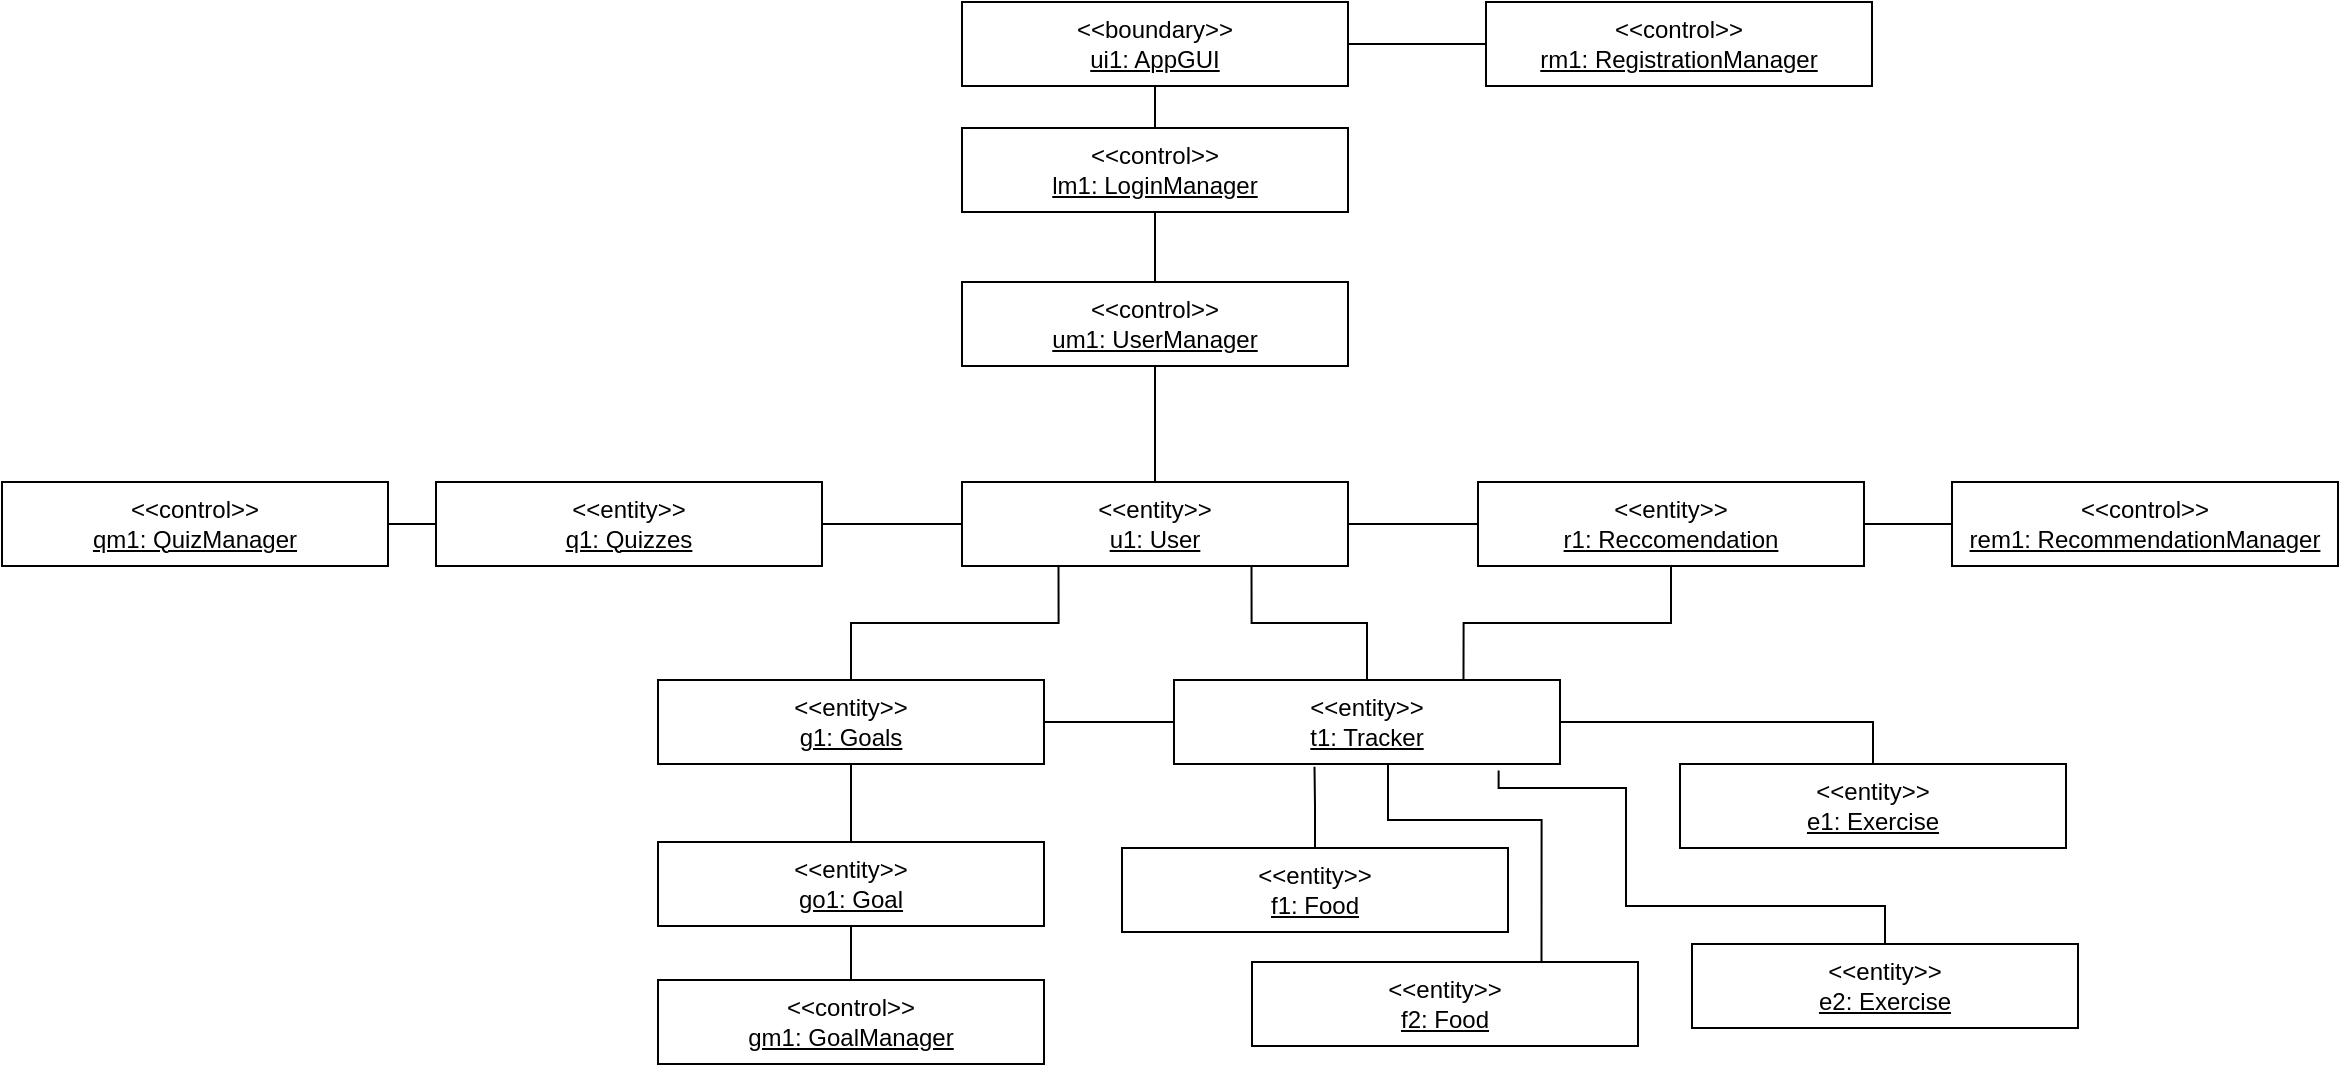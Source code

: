 <mxfile version="20.7.2" type="github">
  <diagram id="EiKqst9jLAIHCGcdTzY0" name="Page-1">
    <mxGraphModel dx="2904" dy="1087" grid="0" gridSize="10" guides="1" tooltips="1" connect="1" arrows="1" fold="1" page="0" pageScale="1" pageWidth="827" pageHeight="1169" math="0" shadow="0">
      <root>
        <mxCell id="0" />
        <mxCell id="1" parent="0" />
        <mxCell id="NmGkp7Qkor2hBswFrCYM-1" value="&amp;lt;&amp;lt;boundary&amp;gt;&amp;gt;&lt;br&gt;&lt;u&gt;ui1: AppGUI&lt;/u&gt;" style="rounded=0;whiteSpace=wrap;html=1;" parent="1" vertex="1">
          <mxGeometry x="-1008" y="-28" width="193" height="42" as="geometry" />
        </mxCell>
        <mxCell id="NmGkp7Qkor2hBswFrCYM-23" value="" style="edgeStyle=orthogonalEdgeStyle;rounded=0;orthogonalLoop=1;jettySize=auto;html=1;endArrow=none;endFill=0;" parent="1" source="NmGkp7Qkor2hBswFrCYM-2" target="NmGkp7Qkor2hBswFrCYM-22" edge="1">
          <mxGeometry relative="1" as="geometry" />
        </mxCell>
        <mxCell id="NmGkp7Qkor2hBswFrCYM-35" style="edgeStyle=orthogonalEdgeStyle;rounded=0;orthogonalLoop=1;jettySize=auto;html=1;endArrow=none;endFill=0;" parent="1" source="NmGkp7Qkor2hBswFrCYM-2" target="NmGkp7Qkor2hBswFrCYM-1" edge="1">
          <mxGeometry relative="1" as="geometry" />
        </mxCell>
        <mxCell id="NmGkp7Qkor2hBswFrCYM-2" value="&amp;lt;&amp;lt;control&amp;gt;&amp;gt;&lt;br&gt;&lt;u&gt;um1: UserManager&lt;/u&gt;" style="rounded=0;whiteSpace=wrap;html=1;" parent="1" vertex="1">
          <mxGeometry x="-1008" y="112" width="193" height="42" as="geometry" />
        </mxCell>
        <mxCell id="NmGkp7Qkor2hBswFrCYM-36" style="edgeStyle=orthogonalEdgeStyle;rounded=0;orthogonalLoop=1;jettySize=auto;html=1;endArrow=none;endFill=0;" parent="1" source="NmGkp7Qkor2hBswFrCYM-16" target="NmGkp7Qkor2hBswFrCYM-1" edge="1">
          <mxGeometry relative="1" as="geometry" />
        </mxCell>
        <mxCell id="NmGkp7Qkor2hBswFrCYM-16" value="&amp;lt;&amp;lt;control&amp;gt;&amp;gt;&lt;br&gt;&lt;u&gt;rm1: RegistrationManager&lt;/u&gt;" style="rounded=0;whiteSpace=wrap;html=1;" parent="1" vertex="1">
          <mxGeometry x="-746" y="-28" width="193" height="42" as="geometry" />
        </mxCell>
        <mxCell id="NmGkp7Qkor2hBswFrCYM-22" value="&amp;lt;&amp;lt;entity&amp;gt;&amp;gt;&lt;br&gt;&lt;u&gt;u1: User&lt;/u&gt;" style="rounded=0;whiteSpace=wrap;html=1;" parent="1" vertex="1">
          <mxGeometry x="-1008" y="212" width="193" height="42" as="geometry" />
        </mxCell>
        <mxCell id="NmGkp7Qkor2hBswFrCYM-41" value="" style="edgeStyle=orthogonalEdgeStyle;rounded=0;orthogonalLoop=1;jettySize=auto;html=1;endArrow=none;endFill=0;exitX=0;exitY=0.5;exitDx=0;exitDy=0;" parent="1" source="NmGkp7Qkor2hBswFrCYM-24" target="NmGkp7Qkor2hBswFrCYM-27" edge="1">
          <mxGeometry relative="1" as="geometry" />
        </mxCell>
        <mxCell id="NmGkp7Qkor2hBswFrCYM-63" style="edgeStyle=orthogonalEdgeStyle;rounded=0;orthogonalLoop=1;jettySize=auto;html=1;entryX=0;entryY=0.5;entryDx=0;entryDy=0;endArrow=none;endFill=0;" parent="1" source="NmGkp7Qkor2hBswFrCYM-24" target="NmGkp7Qkor2hBswFrCYM-22" edge="1">
          <mxGeometry relative="1" as="geometry" />
        </mxCell>
        <mxCell id="NmGkp7Qkor2hBswFrCYM-24" value="&amp;lt;&amp;lt;entity&amp;gt;&amp;gt;&lt;br&gt;&lt;u&gt;q1: Quizzes&lt;/u&gt;" style="rounded=0;whiteSpace=wrap;html=1;" parent="1" vertex="1">
          <mxGeometry x="-1271" y="212" width="193" height="42" as="geometry" />
        </mxCell>
        <mxCell id="NmGkp7Qkor2hBswFrCYM-27" value="&amp;lt;&amp;lt;control&amp;gt;&amp;gt;&lt;br&gt;&lt;u&gt;qm1: QuizManager&lt;/u&gt;" style="rounded=0;whiteSpace=wrap;html=1;" parent="1" vertex="1">
          <mxGeometry x="-1488" y="212" width="193" height="42" as="geometry" />
        </mxCell>
        <mxCell id="NmGkp7Qkor2hBswFrCYM-64" style="edgeStyle=orthogonalEdgeStyle;rounded=0;orthogonalLoop=1;jettySize=auto;html=1;entryX=0.75;entryY=1;entryDx=0;entryDy=0;endArrow=none;endFill=0;" parent="1" source="NmGkp7Qkor2hBswFrCYM-29" target="NmGkp7Qkor2hBswFrCYM-22" edge="1">
          <mxGeometry relative="1" as="geometry" />
        </mxCell>
        <mxCell id="NmGkp7Qkor2hBswFrCYM-66" style="edgeStyle=orthogonalEdgeStyle;rounded=0;orthogonalLoop=1;jettySize=auto;html=1;entryX=0.5;entryY=0;entryDx=0;entryDy=0;endArrow=none;endFill=0;" parent="1" source="NmGkp7Qkor2hBswFrCYM-29" target="NmGkp7Qkor2hBswFrCYM-59" edge="1">
          <mxGeometry relative="1" as="geometry" />
        </mxCell>
        <mxCell id="NmGkp7Qkor2hBswFrCYM-29" value="&amp;lt;&amp;lt;entity&amp;gt;&amp;gt;&lt;br&gt;&lt;u&gt;t1: Tracker&lt;/u&gt;" style="rounded=0;whiteSpace=wrap;html=1;" parent="1" vertex="1">
          <mxGeometry x="-902" y="311" width="193" height="42" as="geometry" />
        </mxCell>
        <mxCell id="NmGkp7Qkor2hBswFrCYM-42" value="" style="edgeStyle=orthogonalEdgeStyle;rounded=0;orthogonalLoop=1;jettySize=auto;html=1;endArrow=none;endFill=0;" parent="1" source="NmGkp7Qkor2hBswFrCYM-30" target="NmGkp7Qkor2hBswFrCYM-31" edge="1">
          <mxGeometry relative="1" as="geometry" />
        </mxCell>
        <mxCell id="NmGkp7Qkor2hBswFrCYM-56" value="" style="edgeStyle=orthogonalEdgeStyle;rounded=0;orthogonalLoop=1;jettySize=auto;html=1;endArrow=none;endFill=0;" parent="1" source="NmGkp7Qkor2hBswFrCYM-30" target="NmGkp7Qkor2hBswFrCYM-29" edge="1">
          <mxGeometry relative="1" as="geometry" />
        </mxCell>
        <mxCell id="NmGkp7Qkor2hBswFrCYM-65" style="edgeStyle=orthogonalEdgeStyle;rounded=0;orthogonalLoop=1;jettySize=auto;html=1;entryX=0.25;entryY=1;entryDx=0;entryDy=0;endArrow=none;endFill=0;" parent="1" source="NmGkp7Qkor2hBswFrCYM-30" target="NmGkp7Qkor2hBswFrCYM-22" edge="1">
          <mxGeometry relative="1" as="geometry" />
        </mxCell>
        <mxCell id="NmGkp7Qkor2hBswFrCYM-30" value="&amp;lt;&amp;lt;entity&amp;gt;&amp;gt;&lt;br&gt;&lt;u&gt;g1: Goals&lt;/u&gt;" style="rounded=0;whiteSpace=wrap;html=1;" parent="1" vertex="1">
          <mxGeometry x="-1160" y="311" width="193" height="42" as="geometry" />
        </mxCell>
        <mxCell id="NmGkp7Qkor2hBswFrCYM-31" value="&amp;lt;&amp;lt;entity&amp;gt;&amp;gt;&lt;br&gt;&lt;u&gt;go1: Goal&lt;/u&gt;" style="rounded=0;whiteSpace=wrap;html=1;" parent="1" vertex="1">
          <mxGeometry x="-1160" y="392" width="193" height="42" as="geometry" />
        </mxCell>
        <mxCell id="NmGkp7Qkor2hBswFrCYM-53" value="" style="edgeStyle=orthogonalEdgeStyle;rounded=0;orthogonalLoop=1;jettySize=auto;html=1;endArrow=none;endFill=0;" parent="1" source="NmGkp7Qkor2hBswFrCYM-32" target="NmGkp7Qkor2hBswFrCYM-50" edge="1">
          <mxGeometry relative="1" as="geometry" />
        </mxCell>
        <mxCell id="NmGkp7Qkor2hBswFrCYM-61" style="edgeStyle=orthogonalEdgeStyle;rounded=0;orthogonalLoop=1;jettySize=auto;html=1;entryX=0.75;entryY=0;entryDx=0;entryDy=0;endArrow=none;endFill=0;exitX=0.5;exitY=1;exitDx=0;exitDy=0;" parent="1" source="NmGkp7Qkor2hBswFrCYM-32" target="NmGkp7Qkor2hBswFrCYM-29" edge="1">
          <mxGeometry relative="1" as="geometry" />
        </mxCell>
        <mxCell id="NmGkp7Qkor2hBswFrCYM-62" style="edgeStyle=orthogonalEdgeStyle;rounded=0;orthogonalLoop=1;jettySize=auto;html=1;entryX=1;entryY=0.5;entryDx=0;entryDy=0;endArrow=none;endFill=0;" parent="1" source="NmGkp7Qkor2hBswFrCYM-32" target="NmGkp7Qkor2hBswFrCYM-22" edge="1">
          <mxGeometry relative="1" as="geometry" />
        </mxCell>
        <mxCell id="NmGkp7Qkor2hBswFrCYM-32" value="&amp;lt;&amp;lt;entity&amp;gt;&amp;gt;&lt;br&gt;&lt;u&gt;r1: Reccomendation&lt;/u&gt;" style="rounded=0;whiteSpace=wrap;html=1;" parent="1" vertex="1">
          <mxGeometry x="-750" y="212" width="193" height="42" as="geometry" />
        </mxCell>
        <mxCell id="NmGkp7Qkor2hBswFrCYM-49" value="" style="edgeStyle=orthogonalEdgeStyle;rounded=0;orthogonalLoop=1;jettySize=auto;html=1;endArrow=none;endFill=0;" parent="1" source="NmGkp7Qkor2hBswFrCYM-48" target="NmGkp7Qkor2hBswFrCYM-31" edge="1">
          <mxGeometry relative="1" as="geometry" />
        </mxCell>
        <mxCell id="NmGkp7Qkor2hBswFrCYM-48" value="&amp;lt;&amp;lt;control&amp;gt;&amp;gt;&lt;br&gt;&lt;u&gt;gm1: GoalManager&lt;/u&gt;" style="rounded=0;whiteSpace=wrap;html=1;" parent="1" vertex="1">
          <mxGeometry x="-1160" y="461" width="193" height="42" as="geometry" />
        </mxCell>
        <mxCell id="NmGkp7Qkor2hBswFrCYM-50" value="&amp;lt;&amp;lt;control&amp;gt;&amp;gt;&lt;br&gt;&lt;u&gt;rem1: RecommendationManager&lt;/u&gt;" style="rounded=0;whiteSpace=wrap;html=1;" parent="1" vertex="1">
          <mxGeometry x="-513" y="212" width="193" height="42" as="geometry" />
        </mxCell>
        <mxCell id="NmGkp7Qkor2hBswFrCYM-71" style="edgeStyle=orthogonalEdgeStyle;rounded=0;orthogonalLoop=1;jettySize=auto;html=1;entryX=0.364;entryY=1.034;entryDx=0;entryDy=0;entryPerimeter=0;endArrow=none;endFill=0;" parent="1" source="NmGkp7Qkor2hBswFrCYM-57" target="NmGkp7Qkor2hBswFrCYM-29" edge="1">
          <mxGeometry relative="1" as="geometry" />
        </mxCell>
        <mxCell id="NmGkp7Qkor2hBswFrCYM-57" value="&amp;lt;&amp;lt;entity&amp;gt;&amp;gt;&lt;br&gt;&lt;u&gt;f1: Food&lt;/u&gt;" style="rounded=0;whiteSpace=wrap;html=1;" parent="1" vertex="1">
          <mxGeometry x="-928" y="395" width="193" height="42" as="geometry" />
        </mxCell>
        <mxCell id="NmGkp7Qkor2hBswFrCYM-70" style="edgeStyle=orthogonalEdgeStyle;rounded=0;orthogonalLoop=1;jettySize=auto;html=1;entryX=0.75;entryY=1;entryDx=0;entryDy=0;endArrow=none;endFill=0;exitX=0.75;exitY=0;exitDx=0;exitDy=0;" parent="1" source="NmGkp7Qkor2hBswFrCYM-58" target="NmGkp7Qkor2hBswFrCYM-29" edge="1">
          <mxGeometry relative="1" as="geometry">
            <Array as="points">
              <mxPoint x="-718" y="381" />
              <mxPoint x="-795" y="381" />
              <mxPoint x="-795" y="353" />
            </Array>
          </mxGeometry>
        </mxCell>
        <mxCell id="NmGkp7Qkor2hBswFrCYM-58" value="&amp;lt;&amp;lt;entity&amp;gt;&amp;gt;&lt;br&gt;&lt;u&gt;f2: Food&lt;/u&gt;" style="rounded=0;whiteSpace=wrap;html=1;" parent="1" vertex="1">
          <mxGeometry x="-863" y="452" width="193" height="42" as="geometry" />
        </mxCell>
        <mxCell id="NmGkp7Qkor2hBswFrCYM-59" value="&amp;lt;&amp;lt;entity&amp;gt;&amp;gt;&lt;br&gt;&lt;u&gt;e1: Exercise&lt;/u&gt;" style="rounded=0;whiteSpace=wrap;html=1;" parent="1" vertex="1">
          <mxGeometry x="-649" y="353" width="193" height="42" as="geometry" />
        </mxCell>
        <mxCell id="NmGkp7Qkor2hBswFrCYM-72" style="edgeStyle=orthogonalEdgeStyle;rounded=0;orthogonalLoop=1;jettySize=auto;html=1;entryX=0.841;entryY=1.076;entryDx=0;entryDy=0;endArrow=none;endFill=0;entryPerimeter=0;" parent="1" source="NmGkp7Qkor2hBswFrCYM-60" target="NmGkp7Qkor2hBswFrCYM-29" edge="1">
          <mxGeometry relative="1" as="geometry">
            <Array as="points">
              <mxPoint x="-546" y="424" />
              <mxPoint x="-676" y="424" />
              <mxPoint x="-676" y="365" />
              <mxPoint x="-740" y="365" />
            </Array>
          </mxGeometry>
        </mxCell>
        <mxCell id="NmGkp7Qkor2hBswFrCYM-60" value="&amp;lt;&amp;lt;entity&amp;gt;&amp;gt;&lt;br&gt;&lt;u&gt;e2: Exercise&lt;/u&gt;" style="rounded=0;whiteSpace=wrap;html=1;" parent="1" vertex="1">
          <mxGeometry x="-643" y="443" width="193" height="42" as="geometry" />
        </mxCell>
        <mxCell id="rKZdtvzu7mOuL-7KmJ7D-4" value="&amp;lt;&amp;lt;control&amp;gt;&amp;gt;&lt;br&gt;&lt;u&gt;lm1: LoginManager&lt;/u&gt;" style="rounded=0;whiteSpace=wrap;html=1;" vertex="1" parent="1">
          <mxGeometry x="-1008" y="35" width="193" height="42" as="geometry" />
        </mxCell>
      </root>
    </mxGraphModel>
  </diagram>
</mxfile>
